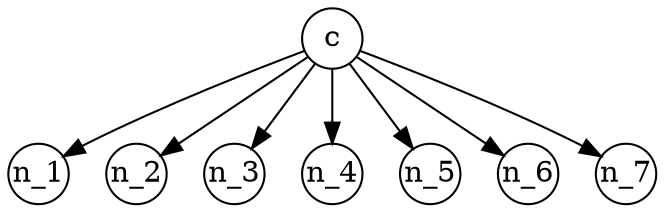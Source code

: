 // Examples of Pstricks style arrows. 
// To generate this graph you can write:
// $ circo -Txdot pstarrows.dot | dot2tex.py -fpst > pstarrows.tex
digraph G {
	d2tdocpreamble="\usepackage{pstricks-add}";
	graph [mindist=0.5];
	node [texmode="math", fixedsize=true, shape=circle, width=0.4];
	c -> n_1 [style="arrows=->"];
	c -> n_2 [style="arrows=->>"];
	c -> n_3 [style="arrows=-<"];
	c -> n_4 [style="arrows=-*"];
	c -> n_5 [style="arrows=-{]}"];
	c -> n_6 [style="arrows=-o"];
	c -> n_7 [style="arrows=-H"];
}